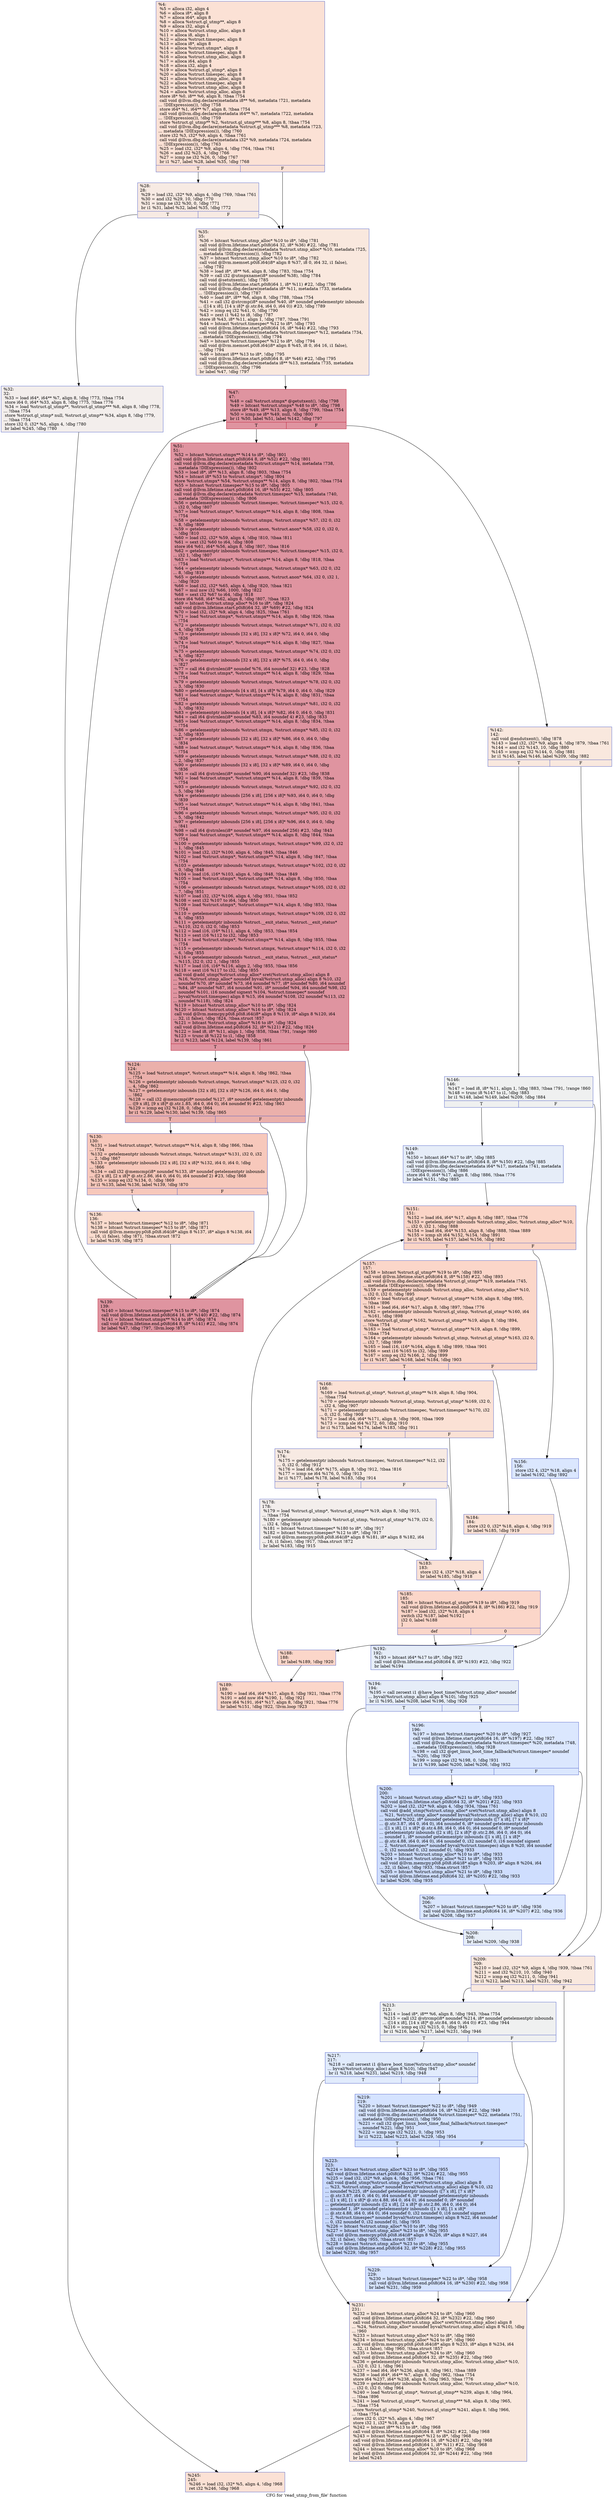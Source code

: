 digraph "CFG for 'read_utmp_from_file' function" {
	label="CFG for 'read_utmp_from_file' function";

	Node0x1d502b0 [shape=record,color="#3d50c3ff", style=filled, fillcolor="#f7bca170",label="{%4:\l  %5 = alloca i32, align 4\l  %6 = alloca i8*, align 8\l  %7 = alloca i64*, align 8\l  %8 = alloca %struct.gl_utmp**, align 8\l  %9 = alloca i32, align 4\l  %10 = alloca %struct.utmp_alloc, align 8\l  %11 = alloca i8, align 1\l  %12 = alloca %struct.timespec, align 8\l  %13 = alloca i8*, align 8\l  %14 = alloca %struct.utmpx*, align 8\l  %15 = alloca %struct.timespec, align 8\l  %16 = alloca %struct.utmp_alloc, align 8\l  %17 = alloca i64, align 8\l  %18 = alloca i32, align 4\l  %19 = alloca %struct.gl_utmp*, align 8\l  %20 = alloca %struct.timespec, align 8\l  %21 = alloca %struct.utmp_alloc, align 8\l  %22 = alloca %struct.timespec, align 8\l  %23 = alloca %struct.utmp_alloc, align 8\l  %24 = alloca %struct.utmp_alloc, align 8\l  store i8* %0, i8** %6, align 8, !tbaa !754\l  call void @llvm.dbg.declare(metadata i8** %6, metadata !721, metadata\l... !DIExpression()), !dbg !758\l  store i64* %1, i64** %7, align 8, !tbaa !754\l  call void @llvm.dbg.declare(metadata i64** %7, metadata !722, metadata\l... !DIExpression()), !dbg !759\l  store %struct.gl_utmp** %2, %struct.gl_utmp*** %8, align 8, !tbaa !754\l  call void @llvm.dbg.declare(metadata %struct.gl_utmp*** %8, metadata !723,\l... metadata !DIExpression()), !dbg !760\l  store i32 %3, i32* %9, align 4, !tbaa !761\l  call void @llvm.dbg.declare(metadata i32* %9, metadata !724, metadata\l... !DIExpression()), !dbg !763\l  %25 = load i32, i32* %9, align 4, !dbg !764, !tbaa !761\l  %26 = and i32 %25, 4, !dbg !766\l  %27 = icmp ne i32 %26, 0, !dbg !767\l  br i1 %27, label %28, label %35, !dbg !768\l|{<s0>T|<s1>F}}"];
	Node0x1d502b0:s0 -> Node0x1d51550;
	Node0x1d502b0:s1 -> Node0x1d515f0;
	Node0x1d51550 [shape=record,color="#3d50c3ff", style=filled, fillcolor="#eed0c070",label="{%28:\l28:                                               \l  %29 = load i32, i32* %9, align 4, !dbg !769, !tbaa !761\l  %30 = and i32 %29, 10, !dbg !770\l  %31 = icmp ne i32 %30, 0, !dbg !771\l  br i1 %31, label %32, label %35, !dbg !772\l|{<s0>T|<s1>F}}"];
	Node0x1d51550:s0 -> Node0x1d515a0;
	Node0x1d51550:s1 -> Node0x1d515f0;
	Node0x1d515a0 [shape=record,color="#3d50c3ff", style=filled, fillcolor="#e3d9d370",label="{%32:\l32:                                               \l  %33 = load i64*, i64** %7, align 8, !dbg !773, !tbaa !754\l  store i64 0, i64* %33, align 8, !dbg !775, !tbaa !776\l  %34 = load %struct.gl_utmp**, %struct.gl_utmp*** %8, align 8, !dbg !778,\l... !tbaa !754\l  store %struct.gl_utmp* null, %struct.gl_utmp** %34, align 8, !dbg !779,\l... !tbaa !754\l  store i32 0, i32* %5, align 4, !dbg !780\l  br label %245, !dbg !780\l}"];
	Node0x1d515a0 -> Node0x1d52090;
	Node0x1d515f0 [shape=record,color="#3d50c3ff", style=filled, fillcolor="#f2cab570",label="{%35:\l35:                                               \l  %36 = bitcast %struct.utmp_alloc* %10 to i8*, !dbg !781\l  call void @llvm.lifetime.start.p0i8(i64 32, i8* %36) #22, !dbg !781\l  call void @llvm.dbg.declare(metadata %struct.utmp_alloc* %10, metadata !725,\l... metadata !DIExpression()), !dbg !782\l  %37 = bitcast %struct.utmp_alloc* %10 to i8*, !dbg !782\l  call void @llvm.memset.p0i8.i64(i8* align 8 %37, i8 0, i64 32, i1 false),\l... !dbg !782\l  %38 = load i8*, i8** %6, align 8, !dbg !783, !tbaa !754\l  %39 = call i32 @utmpxname(i8* noundef %38), !dbg !784\l  call void @setutxent(), !dbg !785\l  call void @llvm.lifetime.start.p0i8(i64 1, i8* %11) #22, !dbg !786\l  call void @llvm.dbg.declare(metadata i8* %11, metadata !733, metadata\l... !DIExpression()), !dbg !787\l  %40 = load i8*, i8** %6, align 8, !dbg !788, !tbaa !754\l  %41 = call i32 @strcmp(i8* noundef %40, i8* noundef getelementptr inbounds\l... ([14 x i8], [14 x i8]* @.str.84, i64 0, i64 0)) #23, !dbg !789\l  %42 = icmp eq i32 %41, 0, !dbg !790\l  %43 = zext i1 %42 to i8, !dbg !787\l  store i8 %43, i8* %11, align 1, !dbg !787, !tbaa !791\l  %44 = bitcast %struct.timespec* %12 to i8*, !dbg !793\l  call void @llvm.lifetime.start.p0i8(i64 16, i8* %44) #22, !dbg !793\l  call void @llvm.dbg.declare(metadata %struct.timespec* %12, metadata !734,\l... metadata !DIExpression()), !dbg !794\l  %45 = bitcast %struct.timespec* %12 to i8*, !dbg !794\l  call void @llvm.memset.p0i8.i64(i8* align 8 %45, i8 0, i64 16, i1 false),\l... !dbg !794\l  %46 = bitcast i8** %13 to i8*, !dbg !795\l  call void @llvm.lifetime.start.p0i8(i64 8, i8* %46) #22, !dbg !795\l  call void @llvm.dbg.declare(metadata i8** %13, metadata !735, metadata\l... !DIExpression()), !dbg !796\l  br label %47, !dbg !797\l}"];
	Node0x1d515f0 -> Node0x1d51640;
	Node0x1d51640 [shape=record,color="#b70d28ff", style=filled, fillcolor="#b70d2870",label="{%47:\l47:                                               \l  %48 = call %struct.utmpx* @getutxent(), !dbg !798\l  %49 = bitcast %struct.utmpx* %48 to i8*, !dbg !798\l  store i8* %49, i8** %13, align 8, !dbg !799, !tbaa !754\l  %50 = icmp ne i8* %49, null, !dbg !800\l  br i1 %50, label %51, label %142, !dbg !797\l|{<s0>T|<s1>F}}"];
	Node0x1d51640:s0 -> Node0x1d51690;
	Node0x1d51640:s1 -> Node0x1d51820;
	Node0x1d51690 [shape=record,color="#b70d28ff", style=filled, fillcolor="#b70d2870",label="{%51:\l51:                                               \l  %52 = bitcast %struct.utmpx** %14 to i8*, !dbg !801\l  call void @llvm.lifetime.start.p0i8(i64 8, i8* %52) #22, !dbg !801\l  call void @llvm.dbg.declare(metadata %struct.utmpx** %14, metadata !738,\l... metadata !DIExpression()), !dbg !802\l  %53 = load i8*, i8** %13, align 8, !dbg !803, !tbaa !754\l  %54 = bitcast i8* %53 to %struct.utmpx*, !dbg !804\l  store %struct.utmpx* %54, %struct.utmpx** %14, align 8, !dbg !802, !tbaa !754\l  %55 = bitcast %struct.timespec* %15 to i8*, !dbg !805\l  call void @llvm.lifetime.start.p0i8(i64 16, i8* %55) #22, !dbg !805\l  call void @llvm.dbg.declare(metadata %struct.timespec* %15, metadata !740,\l... metadata !DIExpression()), !dbg !806\l  %56 = getelementptr inbounds %struct.timespec, %struct.timespec* %15, i32 0,\l... i32 0, !dbg !807\l  %57 = load %struct.utmpx*, %struct.utmpx** %14, align 8, !dbg !808, !tbaa\l... !754\l  %58 = getelementptr inbounds %struct.utmpx, %struct.utmpx* %57, i32 0, i32\l... 8, !dbg !809\l  %59 = getelementptr inbounds %struct.anon, %struct.anon* %58, i32 0, i32 0,\l... !dbg !810\l  %60 = load i32, i32* %59, align 4, !dbg !810, !tbaa !811\l  %61 = sext i32 %60 to i64, !dbg !808\l  store i64 %61, i64* %56, align 8, !dbg !807, !tbaa !816\l  %62 = getelementptr inbounds %struct.timespec, %struct.timespec* %15, i32 0,\l... i32 1, !dbg !807\l  %63 = load %struct.utmpx*, %struct.utmpx** %14, align 8, !dbg !818, !tbaa\l... !754\l  %64 = getelementptr inbounds %struct.utmpx, %struct.utmpx* %63, i32 0, i32\l... 8, !dbg !819\l  %65 = getelementptr inbounds %struct.anon, %struct.anon* %64, i32 0, i32 1,\l... !dbg !820\l  %66 = load i32, i32* %65, align 4, !dbg !820, !tbaa !821\l  %67 = mul nsw i32 %66, 1000, !dbg !822\l  %68 = sext i32 %67 to i64, !dbg !818\l  store i64 %68, i64* %62, align 8, !dbg !807, !tbaa !823\l  %69 = bitcast %struct.utmp_alloc* %16 to i8*, !dbg !824\l  call void @llvm.lifetime.start.p0i8(i64 32, i8* %69) #22, !dbg !824\l  %70 = load i32, i32* %9, align 4, !dbg !825, !tbaa !761\l  %71 = load %struct.utmpx*, %struct.utmpx** %14, align 8, !dbg !826, !tbaa\l... !754\l  %72 = getelementptr inbounds %struct.utmpx, %struct.utmpx* %71, i32 0, i32\l... 4, !dbg !826\l  %73 = getelementptr inbounds [32 x i8], [32 x i8]* %72, i64 0, i64 0, !dbg\l... !826\l  %74 = load %struct.utmpx*, %struct.utmpx** %14, align 8, !dbg !827, !tbaa\l... !754\l  %75 = getelementptr inbounds %struct.utmpx, %struct.utmpx* %74, i32 0, i32\l... 4, !dbg !827\l  %76 = getelementptr inbounds [32 x i8], [32 x i8]* %75, i64 0, i64 0, !dbg\l... !827\l  %77 = call i64 @strnlen(i8* noundef %76, i64 noundef 32) #23, !dbg !828\l  %78 = load %struct.utmpx*, %struct.utmpx** %14, align 8, !dbg !829, !tbaa\l... !754\l  %79 = getelementptr inbounds %struct.utmpx, %struct.utmpx* %78, i32 0, i32\l... 3, !dbg !830\l  %80 = getelementptr inbounds [4 x i8], [4 x i8]* %79, i64 0, i64 0, !dbg !829\l  %81 = load %struct.utmpx*, %struct.utmpx** %14, align 8, !dbg !831, !tbaa\l... !754\l  %82 = getelementptr inbounds %struct.utmpx, %struct.utmpx* %81, i32 0, i32\l... 3, !dbg !832\l  %83 = getelementptr inbounds [4 x i8], [4 x i8]* %82, i64 0, i64 0, !dbg !831\l  %84 = call i64 @strnlen(i8* noundef %83, i64 noundef 4) #23, !dbg !833\l  %85 = load %struct.utmpx*, %struct.utmpx** %14, align 8, !dbg !834, !tbaa\l... !754\l  %86 = getelementptr inbounds %struct.utmpx, %struct.utmpx* %85, i32 0, i32\l... 2, !dbg !835\l  %87 = getelementptr inbounds [32 x i8], [32 x i8]* %86, i64 0, i64 0, !dbg\l... !834\l  %88 = load %struct.utmpx*, %struct.utmpx** %14, align 8, !dbg !836, !tbaa\l... !754\l  %89 = getelementptr inbounds %struct.utmpx, %struct.utmpx* %88, i32 0, i32\l... 2, !dbg !837\l  %90 = getelementptr inbounds [32 x i8], [32 x i8]* %89, i64 0, i64 0, !dbg\l... !836\l  %91 = call i64 @strnlen(i8* noundef %90, i64 noundef 32) #23, !dbg !838\l  %92 = load %struct.utmpx*, %struct.utmpx** %14, align 8, !dbg !839, !tbaa\l... !754\l  %93 = getelementptr inbounds %struct.utmpx, %struct.utmpx* %92, i32 0, i32\l... 5, !dbg !840\l  %94 = getelementptr inbounds [256 x i8], [256 x i8]* %93, i64 0, i64 0, !dbg\l... !839\l  %95 = load %struct.utmpx*, %struct.utmpx** %14, align 8, !dbg !841, !tbaa\l... !754\l  %96 = getelementptr inbounds %struct.utmpx, %struct.utmpx* %95, i32 0, i32\l... 5, !dbg !842\l  %97 = getelementptr inbounds [256 x i8], [256 x i8]* %96, i64 0, i64 0, !dbg\l... !841\l  %98 = call i64 @strnlen(i8* noundef %97, i64 noundef 256) #23, !dbg !843\l  %99 = load %struct.utmpx*, %struct.utmpx** %14, align 8, !dbg !844, !tbaa\l... !754\l  %100 = getelementptr inbounds %struct.utmpx, %struct.utmpx* %99, i32 0, i32\l... 1, !dbg !845\l  %101 = load i32, i32* %100, align 4, !dbg !845, !tbaa !846\l  %102 = load %struct.utmpx*, %struct.utmpx** %14, align 8, !dbg !847, !tbaa\l... !754\l  %103 = getelementptr inbounds %struct.utmpx, %struct.utmpx* %102, i32 0, i32\l... 0, !dbg !848\l  %104 = load i16, i16* %103, align 4, !dbg !848, !tbaa !849\l  %105 = load %struct.utmpx*, %struct.utmpx** %14, align 8, !dbg !850, !tbaa\l... !754\l  %106 = getelementptr inbounds %struct.utmpx, %struct.utmpx* %105, i32 0, i32\l... 7, !dbg !851\l  %107 = load i32, i32* %106, align 4, !dbg !851, !tbaa !852\l  %108 = sext i32 %107 to i64, !dbg !850\l  %109 = load %struct.utmpx*, %struct.utmpx** %14, align 8, !dbg !853, !tbaa\l... !754\l  %110 = getelementptr inbounds %struct.utmpx, %struct.utmpx* %109, i32 0, i32\l... 6, !dbg !853\l  %111 = getelementptr inbounds %struct.__exit_status, %struct.__exit_status*\l... %110, i32 0, i32 0, !dbg !853\l  %112 = load i16, i16* %111, align 4, !dbg !853, !tbaa !854\l  %113 = sext i16 %112 to i32, !dbg !853\l  %114 = load %struct.utmpx*, %struct.utmpx** %14, align 8, !dbg !855, !tbaa\l... !754\l  %115 = getelementptr inbounds %struct.utmpx, %struct.utmpx* %114, i32 0, i32\l... 6, !dbg !855\l  %116 = getelementptr inbounds %struct.__exit_status, %struct.__exit_status*\l... %115, i32 0, i32 1, !dbg !855\l  %117 = load i16, i16* %116, align 2, !dbg !855, !tbaa !856\l  %118 = sext i16 %117 to i32, !dbg !855\l  call void @add_utmp(%struct.utmp_alloc* sret(%struct.utmp_alloc) align 8\l... %16, %struct.utmp_alloc* noundef byval(%struct.utmp_alloc) align 8 %10, i32\l... noundef %70, i8* noundef %73, i64 noundef %77, i8* noundef %80, i64 noundef\l... %84, i8* noundef %87, i64 noundef %91, i8* noundef %94, i64 noundef %98, i32\l... noundef %101, i16 noundef signext %104, %struct.timespec* noundef\l... byval(%struct.timespec) align 8 %15, i64 noundef %108, i32 noundef %113, i32\l... noundef %118), !dbg !824\l  %119 = bitcast %struct.utmp_alloc* %10 to i8*, !dbg !824\l  %120 = bitcast %struct.utmp_alloc* %16 to i8*, !dbg !824\l  call void @llvm.memcpy.p0i8.p0i8.i64(i8* align 8 %119, i8* align 8 %120, i64\l... 32, i1 false), !dbg !824, !tbaa.struct !857\l  %121 = bitcast %struct.utmp_alloc* %16 to i8*, !dbg !824\l  call void @llvm.lifetime.end.p0i8(i64 32, i8* %121) #22, !dbg !824\l  %122 = load i8, i8* %11, align 1, !dbg !858, !tbaa !791, !range !860\l  %123 = trunc i8 %122 to i1, !dbg !858\l  br i1 %123, label %124, label %139, !dbg !861\l|{<s0>T|<s1>F}}"];
	Node0x1d51690:s0 -> Node0x1d516e0;
	Node0x1d51690:s1 -> Node0x1d517d0;
	Node0x1d516e0 [shape=record,color="#3d50c3ff", style=filled, fillcolor="#d24b4070",label="{%124:\l124:                                              \l  %125 = load %struct.utmpx*, %struct.utmpx** %14, align 8, !dbg !862, !tbaa\l... !754\l  %126 = getelementptr inbounds %struct.utmpx, %struct.utmpx* %125, i32 0, i32\l... 4, !dbg !862\l  %127 = getelementptr inbounds [32 x i8], [32 x i8]* %126, i64 0, i64 0, !dbg\l... !862\l  %128 = call i32 @memcmp(i8* noundef %127, i8* noundef getelementptr inbounds\l... ([9 x i8], [9 x i8]* @.str.1.85, i64 0, i64 0), i64 noundef 9) #23, !dbg !863\l  %129 = icmp eq i32 %128, 0, !dbg !864\l  br i1 %129, label %130, label %139, !dbg !865\l|{<s0>T|<s1>F}}"];
	Node0x1d516e0:s0 -> Node0x1d51730;
	Node0x1d516e0:s1 -> Node0x1d517d0;
	Node0x1d51730 [shape=record,color="#3d50c3ff", style=filled, fillcolor="#ed836670",label="{%130:\l130:                                              \l  %131 = load %struct.utmpx*, %struct.utmpx** %14, align 8, !dbg !866, !tbaa\l... !754\l  %132 = getelementptr inbounds %struct.utmpx, %struct.utmpx* %131, i32 0, i32\l... 2, !dbg !867\l  %133 = getelementptr inbounds [32 x i8], [32 x i8]* %132, i64 0, i64 0, !dbg\l... !866\l  %134 = call i32 @memcmp(i8* noundef %133, i8* noundef getelementptr inbounds\l... ([2 x i8], [2 x i8]* @.str.2.86, i64 0, i64 0), i64 noundef 2) #23, !dbg !868\l  %135 = icmp eq i32 %134, 0, !dbg !869\l  br i1 %135, label %136, label %139, !dbg !870\l|{<s0>T|<s1>F}}"];
	Node0x1d51730:s0 -> Node0x1d51780;
	Node0x1d51730:s1 -> Node0x1d517d0;
	Node0x1d51780 [shape=record,color="#3d50c3ff", style=filled, fillcolor="#f7af9170",label="{%136:\l136:                                              \l  %137 = bitcast %struct.timespec* %12 to i8*, !dbg !871\l  %138 = bitcast %struct.timespec* %15 to i8*, !dbg !871\l  call void @llvm.memcpy.p0i8.p0i8.i64(i8* align 8 %137, i8* align 8 %138, i64\l... 16, i1 false), !dbg !871, !tbaa.struct !872\l  br label %139, !dbg !873\l}"];
	Node0x1d51780 -> Node0x1d517d0;
	Node0x1d517d0 [shape=record,color="#b70d28ff", style=filled, fillcolor="#b70d2870",label="{%139:\l139:                                              \l  %140 = bitcast %struct.timespec* %15 to i8*, !dbg !874\l  call void @llvm.lifetime.end.p0i8(i64 16, i8* %140) #22, !dbg !874\l  %141 = bitcast %struct.utmpx** %14 to i8*, !dbg !874\l  call void @llvm.lifetime.end.p0i8(i64 8, i8* %141) #22, !dbg !874\l  br label %47, !dbg !797, !llvm.loop !875\l}"];
	Node0x1d517d0 -> Node0x1d51640;
	Node0x1d51820 [shape=record,color="#3d50c3ff", style=filled, fillcolor="#f2cab570",label="{%142:\l142:                                              \l  call void @endutxent(), !dbg !878\l  %143 = load i32, i32* %9, align 4, !dbg !879, !tbaa !761\l  %144 = and i32 %143, 10, !dbg !880\l  %145 = icmp eq i32 %144, 0, !dbg !881\l  br i1 %145, label %146, label %209, !dbg !882\l|{<s0>T|<s1>F}}"];
	Node0x1d51820:s0 -> Node0x1d51870;
	Node0x1d51820:s1 -> Node0x1d51e60;
	Node0x1d51870 [shape=record,color="#3d50c3ff", style=filled, fillcolor="#dbdcde70",label="{%146:\l146:                                              \l  %147 = load i8, i8* %11, align 1, !dbg !883, !tbaa !791, !range !860\l  %148 = trunc i8 %147 to i1, !dbg !883\l  br i1 %148, label %149, label %209, !dbg !884\l|{<s0>T|<s1>F}}"];
	Node0x1d51870:s0 -> Node0x1d518c0;
	Node0x1d51870:s1 -> Node0x1d51e60;
	Node0x1d518c0 [shape=record,color="#3d50c3ff", style=filled, fillcolor="#c7d7f070",label="{%149:\l149:                                              \l  %150 = bitcast i64* %17 to i8*, !dbg !885\l  call void @llvm.lifetime.start.p0i8(i64 8, i8* %150) #22, !dbg !885\l  call void @llvm.dbg.declare(metadata i64* %17, metadata !741, metadata\l... !DIExpression()), !dbg !886\l  store i64 0, i64* %17, align 8, !dbg !886, !tbaa !776\l  br label %151, !dbg !885\l}"];
	Node0x1d518c0 -> Node0x1d51910;
	Node0x1d51910 [shape=record,color="#3d50c3ff", style=filled, fillcolor="#f5a08170",label="{%151:\l151:                                              \l  %152 = load i64, i64* %17, align 8, !dbg !887, !tbaa !776\l  %153 = getelementptr inbounds %struct.utmp_alloc, %struct.utmp_alloc* %10,\l... i32 0, i32 1, !dbg !888\l  %154 = load i64, i64* %153, align 8, !dbg !888, !tbaa !889\l  %155 = icmp slt i64 %152, %154, !dbg !891\l  br i1 %155, label %157, label %156, !dbg !892\l|{<s0>T|<s1>F}}"];
	Node0x1d51910:s0 -> Node0x1d519b0;
	Node0x1d51910:s1 -> Node0x1d51960;
	Node0x1d51960 [shape=record,color="#3d50c3ff", style=filled, fillcolor="#aec9fc70",label="{%156:\l156:                                              \l  store i32 4, i32* %18, align 4\l  br label %192, !dbg !892\l}"];
	Node0x1d51960 -> Node0x1d51c80;
	Node0x1d519b0 [shape=record,color="#3d50c3ff", style=filled, fillcolor="#f6a38570",label="{%157:\l157:                                              \l  %158 = bitcast %struct.gl_utmp** %19 to i8*, !dbg !893\l  call void @llvm.lifetime.start.p0i8(i64 8, i8* %158) #22, !dbg !893\l  call void @llvm.dbg.declare(metadata %struct.gl_utmp** %19, metadata !745,\l... metadata !DIExpression()), !dbg !894\l  %159 = getelementptr inbounds %struct.utmp_alloc, %struct.utmp_alloc* %10,\l... i32 0, i32 0, !dbg !895\l  %160 = load %struct.gl_utmp*, %struct.gl_utmp** %159, align 8, !dbg !895,\l... !tbaa !896\l  %161 = load i64, i64* %17, align 8, !dbg !897, !tbaa !776\l  %162 = getelementptr inbounds %struct.gl_utmp, %struct.gl_utmp* %160, i64\l... %161, !dbg !898\l  store %struct.gl_utmp* %162, %struct.gl_utmp** %19, align 8, !dbg !894,\l... !tbaa !754\l  %163 = load %struct.gl_utmp*, %struct.gl_utmp** %19, align 8, !dbg !899,\l... !tbaa !754\l  %164 = getelementptr inbounds %struct.gl_utmp, %struct.gl_utmp* %163, i32 0,\l... i32 7, !dbg !899\l  %165 = load i16, i16* %164, align 8, !dbg !899, !tbaa !901\l  %166 = sext i16 %165 to i32, !dbg !899\l  %167 = icmp eq i32 %166, 2, !dbg !899\l  br i1 %167, label %168, label %184, !dbg !903\l|{<s0>T|<s1>F}}"];
	Node0x1d519b0:s0 -> Node0x1d51a00;
	Node0x1d519b0:s1 -> Node0x1d51b40;
	Node0x1d51a00 [shape=record,color="#3d50c3ff", style=filled, fillcolor="#f7bca170",label="{%168:\l168:                                              \l  %169 = load %struct.gl_utmp*, %struct.gl_utmp** %19, align 8, !dbg !904,\l... !tbaa !754\l  %170 = getelementptr inbounds %struct.gl_utmp, %struct.gl_utmp* %169, i32 0,\l... i32 4, !dbg !907\l  %171 = getelementptr inbounds %struct.timespec, %struct.timespec* %170, i32\l... 0, i32 0, !dbg !908\l  %172 = load i64, i64* %171, align 8, !dbg !908, !tbaa !909\l  %173 = icmp sle i64 %172, 60, !dbg !910\l  br i1 %173, label %174, label %183, !dbg !911\l|{<s0>T|<s1>F}}"];
	Node0x1d51a00:s0 -> Node0x1d51a50;
	Node0x1d51a00:s1 -> Node0x1d51af0;
	Node0x1d51a50 [shape=record,color="#3d50c3ff", style=filled, fillcolor="#eed0c070",label="{%174:\l174:                                              \l  %175 = getelementptr inbounds %struct.timespec, %struct.timespec* %12, i32\l... 0, i32 0, !dbg !912\l  %176 = load i64, i64* %175, align 8, !dbg !912, !tbaa !816\l  %177 = icmp ne i64 %176, 0, !dbg !913\l  br i1 %177, label %178, label %183, !dbg !914\l|{<s0>T|<s1>F}}"];
	Node0x1d51a50:s0 -> Node0x1d51aa0;
	Node0x1d51a50:s1 -> Node0x1d51af0;
	Node0x1d51aa0 [shape=record,color="#3d50c3ff", style=filled, fillcolor="#e3d9d370",label="{%178:\l178:                                              \l  %179 = load %struct.gl_utmp*, %struct.gl_utmp** %19, align 8, !dbg !915,\l... !tbaa !754\l  %180 = getelementptr inbounds %struct.gl_utmp, %struct.gl_utmp* %179, i32 0,\l... i32 4, !dbg !916\l  %181 = bitcast %struct.timespec* %180 to i8*, !dbg !917\l  %182 = bitcast %struct.timespec* %12 to i8*, !dbg !917\l  call void @llvm.memcpy.p0i8.p0i8.i64(i8* align 8 %181, i8* align 8 %182, i64\l... 16, i1 false), !dbg !917, !tbaa.struct !872\l  br label %183, !dbg !915\l}"];
	Node0x1d51aa0 -> Node0x1d51af0;
	Node0x1d51af0 [shape=record,color="#3d50c3ff", style=filled, fillcolor="#f7bca170",label="{%183:\l183:                                              \l  store i32 4, i32* %18, align 4\l  br label %185, !dbg !918\l}"];
	Node0x1d51af0 -> Node0x1d51b90;
	Node0x1d51b40 [shape=record,color="#3d50c3ff", style=filled, fillcolor="#f7bca170",label="{%184:\l184:                                              \l  store i32 0, i32* %18, align 4, !dbg !919\l  br label %185, !dbg !919\l}"];
	Node0x1d51b40 -> Node0x1d51b90;
	Node0x1d51b90 [shape=record,color="#3d50c3ff", style=filled, fillcolor="#f6a38570",label="{%185:\l185:                                              \l  %186 = bitcast %struct.gl_utmp** %19 to i8*, !dbg !919\l  call void @llvm.lifetime.end.p0i8(i64 8, i8* %186) #22, !dbg !919\l  %187 = load i32, i32* %18, align 4\l  switch i32 %187, label %192 [\l    i32 0, label %188\l  ]\l|{<s0>def|<s1>0}}"];
	Node0x1d51b90:s0 -> Node0x1d51c80;
	Node0x1d51b90:s1 -> Node0x1d51be0;
	Node0x1d51be0 [shape=record,color="#3d50c3ff", style=filled, fillcolor="#f6a38570",label="{%188:\l188:                                              \l  br label %189, !dbg !920\l}"];
	Node0x1d51be0 -> Node0x1d51c30;
	Node0x1d51c30 [shape=record,color="#3d50c3ff", style=filled, fillcolor="#f6a38570",label="{%189:\l189:                                              \l  %190 = load i64, i64* %17, align 8, !dbg !921, !tbaa !776\l  %191 = add nsw i64 %190, 1, !dbg !921\l  store i64 %191, i64* %17, align 8, !dbg !921, !tbaa !776\l  br label %151, !dbg !922, !llvm.loop !923\l}"];
	Node0x1d51c30 -> Node0x1d51910;
	Node0x1d51c80 [shape=record,color="#3d50c3ff", style=filled, fillcolor="#c7d7f070",label="{%192:\l192:                                              \l  %193 = bitcast i64* %17 to i8*, !dbg !922\l  call void @llvm.lifetime.end.p0i8(i64 8, i8* %193) #22, !dbg !922\l  br label %194\l}"];
	Node0x1d51c80 -> Node0x1d51cd0;
	Node0x1d51cd0 [shape=record,color="#3d50c3ff", style=filled, fillcolor="#c7d7f070",label="{%194:\l194:                                              \l  %195 = call zeroext i1 @have_boot_time(%struct.utmp_alloc* noundef\l... byval(%struct.utmp_alloc) align 8 %10), !dbg !925\l  br i1 %195, label %208, label %196, !dbg !926\l|{<s0>T|<s1>F}}"];
	Node0x1d51cd0:s0 -> Node0x1d51e10;
	Node0x1d51cd0:s1 -> Node0x1d51d20;
	Node0x1d51d20 [shape=record,color="#3d50c3ff", style=filled, fillcolor="#aec9fc70",label="{%196:\l196:                                              \l  %197 = bitcast %struct.timespec* %20 to i8*, !dbg !927\l  call void @llvm.lifetime.start.p0i8(i64 16, i8* %197) #22, !dbg !927\l  call void @llvm.dbg.declare(metadata %struct.timespec* %20, metadata !748,\l... metadata !DIExpression()), !dbg !928\l  %198 = call i32 @get_linux_boot_time_fallback(%struct.timespec* noundef\l... %20), !dbg !929\l  %199 = icmp sge i32 %198, 0, !dbg !931\l  br i1 %199, label %200, label %206, !dbg !932\l|{<s0>T|<s1>F}}"];
	Node0x1d51d20:s0 -> Node0x1d51d70;
	Node0x1d51d20:s1 -> Node0x1d51dc0;
	Node0x1d51d70 [shape=record,color="#3d50c3ff", style=filled, fillcolor="#93b5fe70",label="{%200:\l200:                                              \l  %201 = bitcast %struct.utmp_alloc* %21 to i8*, !dbg !933\l  call void @llvm.lifetime.start.p0i8(i64 32, i8* %201) #22, !dbg !933\l  %202 = load i32, i32* %9, align 4, !dbg !934, !tbaa !761\l  call void @add_utmp(%struct.utmp_alloc* sret(%struct.utmp_alloc) align 8\l... %21, %struct.utmp_alloc* noundef byval(%struct.utmp_alloc) align 8 %10, i32\l... noundef %202, i8* noundef getelementptr inbounds ([7 x i8], [7 x i8]*\l... @.str.3.87, i64 0, i64 0), i64 noundef 6, i8* noundef getelementptr inbounds\l... ([1 x i8], [1 x i8]* @.str.4.88, i64 0, i64 0), i64 noundef 0, i8* noundef\l... getelementptr inbounds ([2 x i8], [2 x i8]* @.str.2.86, i64 0, i64 0), i64\l... noundef 1, i8* noundef getelementptr inbounds ([1 x i8], [1 x i8]*\l... @.str.4.88, i64 0, i64 0), i64 noundef 0, i32 noundef 0, i16 noundef signext\l... 2, %struct.timespec* noundef byval(%struct.timespec) align 8 %20, i64 noundef\l... 0, i32 noundef 0, i32 noundef 0), !dbg !933\l  %203 = bitcast %struct.utmp_alloc* %10 to i8*, !dbg !933\l  %204 = bitcast %struct.utmp_alloc* %21 to i8*, !dbg !933\l  call void @llvm.memcpy.p0i8.p0i8.i64(i8* align 8 %203, i8* align 8 %204, i64\l... 32, i1 false), !dbg !933, !tbaa.struct !857\l  %205 = bitcast %struct.utmp_alloc* %21 to i8*, !dbg !933\l  call void @llvm.lifetime.end.p0i8(i64 32, i8* %205) #22, !dbg !933\l  br label %206, !dbg !935\l}"];
	Node0x1d51d70 -> Node0x1d51dc0;
	Node0x1d51dc0 [shape=record,color="#3d50c3ff", style=filled, fillcolor="#aec9fc70",label="{%206:\l206:                                              \l  %207 = bitcast %struct.timespec* %20 to i8*, !dbg !936\l  call void @llvm.lifetime.end.p0i8(i64 16, i8* %207) #22, !dbg !936\l  br label %208, !dbg !937\l}"];
	Node0x1d51dc0 -> Node0x1d51e10;
	Node0x1d51e10 [shape=record,color="#3d50c3ff", style=filled, fillcolor="#c7d7f070",label="{%208:\l208:                                              \l  br label %209, !dbg !938\l}"];
	Node0x1d51e10 -> Node0x1d51e60;
	Node0x1d51e60 [shape=record,color="#3d50c3ff", style=filled, fillcolor="#f2cab570",label="{%209:\l209:                                              \l  %210 = load i32, i32* %9, align 4, !dbg !939, !tbaa !761\l  %211 = and i32 %210, 10, !dbg !940\l  %212 = icmp eq i32 %211, 0, !dbg !941\l  br i1 %212, label %213, label %231, !dbg !942\l|{<s0>T|<s1>F}}"];
	Node0x1d51e60:s0 -> Node0x1d51eb0;
	Node0x1d51e60:s1 -> Node0x1d52040;
	Node0x1d51eb0 [shape=record,color="#3d50c3ff", style=filled, fillcolor="#dbdcde70",label="{%213:\l213:                                              \l  %214 = load i8*, i8** %6, align 8, !dbg !943, !tbaa !754\l  %215 = call i32 @strcmp(i8* noundef %214, i8* noundef getelementptr inbounds\l... ([14 x i8], [14 x i8]* @.str.84, i64 0, i64 0)) #23, !dbg !944\l  %216 = icmp eq i32 %215, 0, !dbg !945\l  br i1 %216, label %217, label %231, !dbg !946\l|{<s0>T|<s1>F}}"];
	Node0x1d51eb0:s0 -> Node0x1d51f00;
	Node0x1d51eb0:s1 -> Node0x1d52040;
	Node0x1d51f00 [shape=record,color="#3d50c3ff", style=filled, fillcolor="#bbd1f870",label="{%217:\l217:                                              \l  %218 = call zeroext i1 @have_boot_time(%struct.utmp_alloc* noundef\l... byval(%struct.utmp_alloc) align 8 %10), !dbg !947\l  br i1 %218, label %231, label %219, !dbg !948\l|{<s0>T|<s1>F}}"];
	Node0x1d51f00:s0 -> Node0x1d52040;
	Node0x1d51f00:s1 -> Node0x1d51f50;
	Node0x1d51f50 [shape=record,color="#3d50c3ff", style=filled, fillcolor="#a1c0ff70",label="{%219:\l219:                                              \l  %220 = bitcast %struct.timespec* %22 to i8*, !dbg !949\l  call void @llvm.lifetime.start.p0i8(i64 16, i8* %220) #22, !dbg !949\l  call void @llvm.dbg.declare(metadata %struct.timespec* %22, metadata !751,\l... metadata !DIExpression()), !dbg !950\l  %221 = call i32 @get_linux_boot_time_final_fallback(%struct.timespec*\l... noundef %22), !dbg !951\l  %222 = icmp sge i32 %221, 0, !dbg !953\l  br i1 %222, label %223, label %229, !dbg !954\l|{<s0>T|<s1>F}}"];
	Node0x1d51f50:s0 -> Node0x1d51fa0;
	Node0x1d51f50:s1 -> Node0x1d51ff0;
	Node0x1d51fa0 [shape=record,color="#3d50c3ff", style=filled, fillcolor="#85a8fc70",label="{%223:\l223:                                              \l  %224 = bitcast %struct.utmp_alloc* %23 to i8*, !dbg !955\l  call void @llvm.lifetime.start.p0i8(i64 32, i8* %224) #22, !dbg !955\l  %225 = load i32, i32* %9, align 4, !dbg !956, !tbaa !761\l  call void @add_utmp(%struct.utmp_alloc* sret(%struct.utmp_alloc) align 8\l... %23, %struct.utmp_alloc* noundef byval(%struct.utmp_alloc) align 8 %10, i32\l... noundef %225, i8* noundef getelementptr inbounds ([7 x i8], [7 x i8]*\l... @.str.3.87, i64 0, i64 0), i64 noundef 6, i8* noundef getelementptr inbounds\l... ([1 x i8], [1 x i8]* @.str.4.88, i64 0, i64 0), i64 noundef 0, i8* noundef\l... getelementptr inbounds ([2 x i8], [2 x i8]* @.str.2.86, i64 0, i64 0), i64\l... noundef 1, i8* noundef getelementptr inbounds ([1 x i8], [1 x i8]*\l... @.str.4.88, i64 0, i64 0), i64 noundef 0, i32 noundef 0, i16 noundef signext\l... 2, %struct.timespec* noundef byval(%struct.timespec) align 8 %22, i64 noundef\l... 0, i32 noundef 0, i32 noundef 0), !dbg !955\l  %226 = bitcast %struct.utmp_alloc* %10 to i8*, !dbg !955\l  %227 = bitcast %struct.utmp_alloc* %23 to i8*, !dbg !955\l  call void @llvm.memcpy.p0i8.p0i8.i64(i8* align 8 %226, i8* align 8 %227, i64\l... 32, i1 false), !dbg !955, !tbaa.struct !857\l  %228 = bitcast %struct.utmp_alloc* %23 to i8*, !dbg !955\l  call void @llvm.lifetime.end.p0i8(i64 32, i8* %228) #22, !dbg !955\l  br label %229, !dbg !957\l}"];
	Node0x1d51fa0 -> Node0x1d51ff0;
	Node0x1d51ff0 [shape=record,color="#3d50c3ff", style=filled, fillcolor="#a1c0ff70",label="{%229:\l229:                                              \l  %230 = bitcast %struct.timespec* %22 to i8*, !dbg !958\l  call void @llvm.lifetime.end.p0i8(i64 16, i8* %230) #22, !dbg !958\l  br label %231, !dbg !959\l}"];
	Node0x1d51ff0 -> Node0x1d52040;
	Node0x1d52040 [shape=record,color="#3d50c3ff", style=filled, fillcolor="#f2cab570",label="{%231:\l231:                                              \l  %232 = bitcast %struct.utmp_alloc* %24 to i8*, !dbg !960\l  call void @llvm.lifetime.start.p0i8(i64 32, i8* %232) #22, !dbg !960\l  call void @finish_utmp(%struct.utmp_alloc* sret(%struct.utmp_alloc) align 8\l... %24, %struct.utmp_alloc* noundef byval(%struct.utmp_alloc) align 8 %10), !dbg\l... !960\l  %233 = bitcast %struct.utmp_alloc* %10 to i8*, !dbg !960\l  %234 = bitcast %struct.utmp_alloc* %24 to i8*, !dbg !960\l  call void @llvm.memcpy.p0i8.p0i8.i64(i8* align 8 %233, i8* align 8 %234, i64\l... 32, i1 false), !dbg !960, !tbaa.struct !857\l  %235 = bitcast %struct.utmp_alloc* %24 to i8*, !dbg !960\l  call void @llvm.lifetime.end.p0i8(i64 32, i8* %235) #22, !dbg !960\l  %236 = getelementptr inbounds %struct.utmp_alloc, %struct.utmp_alloc* %10,\l... i32 0, i32 1, !dbg !961\l  %237 = load i64, i64* %236, align 8, !dbg !961, !tbaa !889\l  %238 = load i64*, i64** %7, align 8, !dbg !962, !tbaa !754\l  store i64 %237, i64* %238, align 8, !dbg !963, !tbaa !776\l  %239 = getelementptr inbounds %struct.utmp_alloc, %struct.utmp_alloc* %10,\l... i32 0, i32 0, !dbg !964\l  %240 = load %struct.gl_utmp*, %struct.gl_utmp** %239, align 8, !dbg !964,\l... !tbaa !896\l  %241 = load %struct.gl_utmp**, %struct.gl_utmp*** %8, align 8, !dbg !965,\l... !tbaa !754\l  store %struct.gl_utmp* %240, %struct.gl_utmp** %241, align 8, !dbg !966,\l... !tbaa !754\l  store i32 0, i32* %5, align 4, !dbg !967\l  store i32 1, i32* %18, align 4\l  %242 = bitcast i8** %13 to i8*, !dbg !968\l  call void @llvm.lifetime.end.p0i8(i64 8, i8* %242) #22, !dbg !968\l  %243 = bitcast %struct.timespec* %12 to i8*, !dbg !968\l  call void @llvm.lifetime.end.p0i8(i64 16, i8* %243) #22, !dbg !968\l  call void @llvm.lifetime.end.p0i8(i64 1, i8* %11) #22, !dbg !968\l  %244 = bitcast %struct.utmp_alloc* %10 to i8*, !dbg !968\l  call void @llvm.lifetime.end.p0i8(i64 32, i8* %244) #22, !dbg !968\l  br label %245\l}"];
	Node0x1d52040 -> Node0x1d52090;
	Node0x1d52090 [shape=record,color="#3d50c3ff", style=filled, fillcolor="#f7bca170",label="{%245:\l245:                                              \l  %246 = load i32, i32* %5, align 4, !dbg !968\l  ret i32 %246, !dbg !968\l}"];
}
